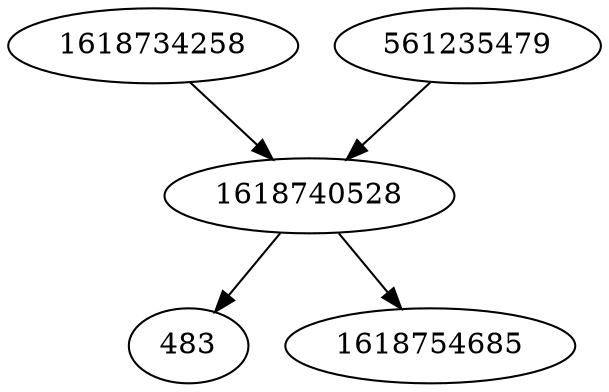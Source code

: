 strict digraph  {
483;
1618740528;
1618734258;
561235479;
1618754685;
1618740528 -> 483;
1618740528 -> 1618754685;
1618734258 -> 1618740528;
561235479 -> 1618740528;
}
